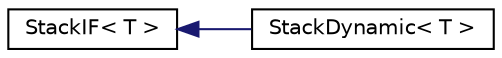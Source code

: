 digraph G
{
  edge [fontname="Helvetica",fontsize="10",labelfontname="Helvetica",labelfontsize="10"];
  node [fontname="Helvetica",fontsize="10",shape=record];
  rankdir="LR";
  Node1 [label="StackIF\< T \>",height=0.2,width=0.4,color="black", fillcolor="white", style="filled",URL="$d0/ddc/interfaceStackIF_3_01T_01_4.html"];
  Node1 -> Node2 [dir="back",color="midnightblue",fontsize="10",style="solid",fontname="Helvetica"];
  Node2 [label="StackDynamic\< T \>",height=0.2,width=0.4,color="black", fillcolor="white", style="filled",URL="$d1/d1a/classStackDynamic_3_01T_01_4.html"];
}
